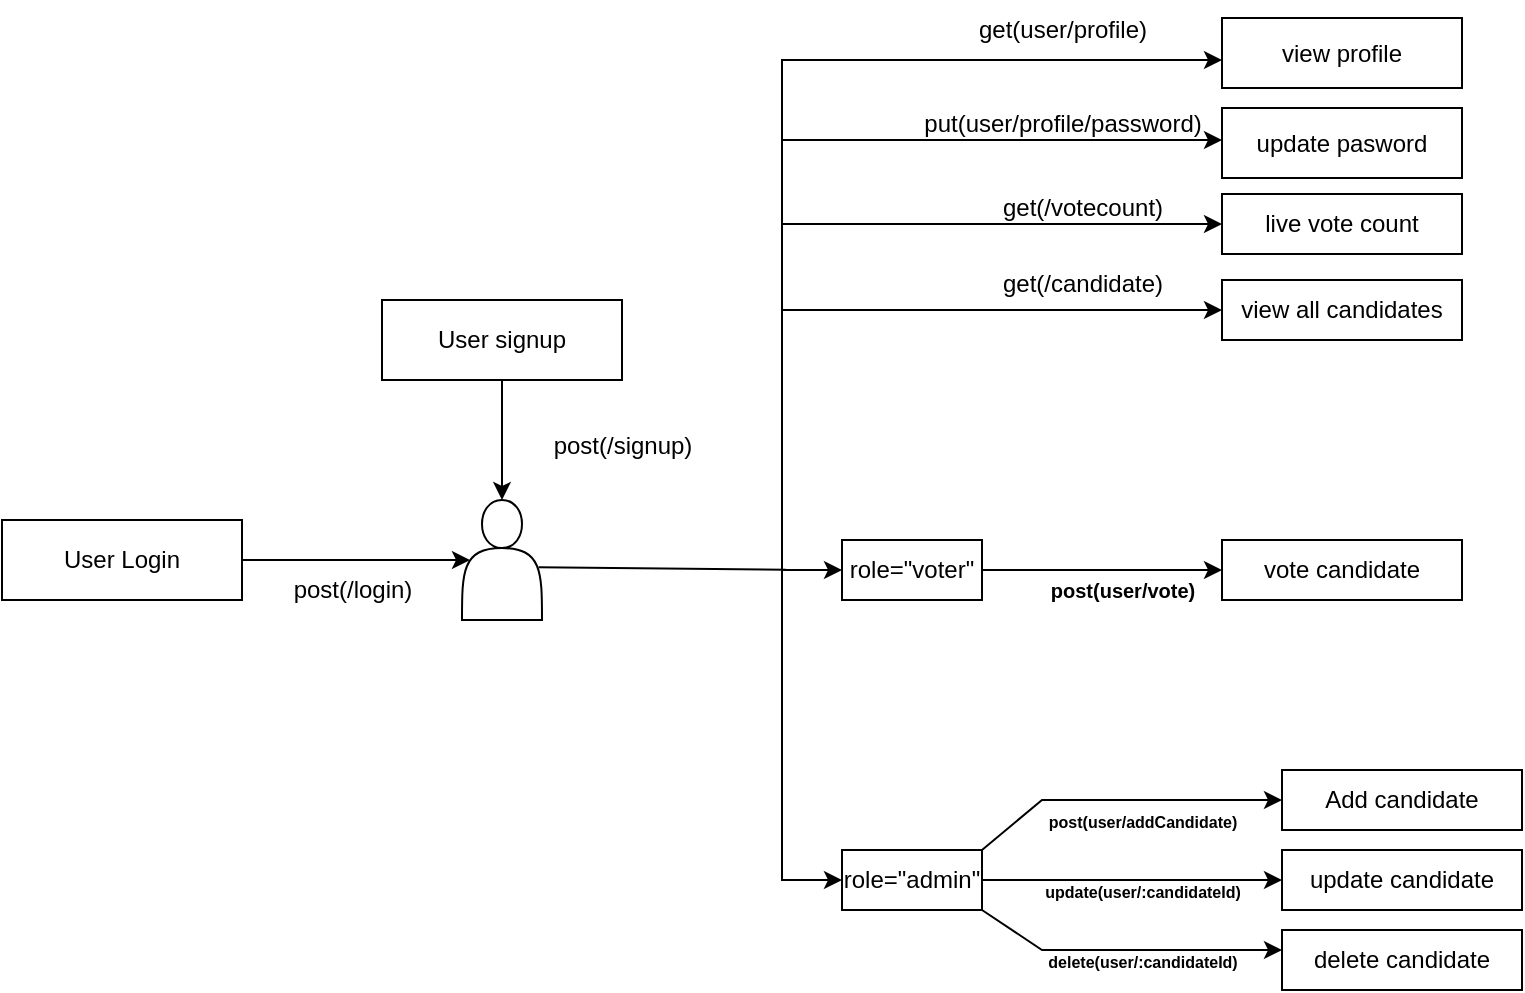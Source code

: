 <mxfile>
    <diagram id="FjIwjCrNoC_f-EG2bCmq" name="Page-1">
        <mxGraphModel dx="832" dy="563" grid="1" gridSize="10" guides="1" tooltips="1" connect="1" arrows="1" fold="1" page="1" pageScale="1" pageWidth="850" pageHeight="1100" math="0" shadow="0">
            <root>
                <mxCell id="0"/>
                <mxCell id="1" parent="0"/>
                <mxCell id="62" value="User Login" style="rounded=0;whiteSpace=wrap;html=1;" parent="1" vertex="1">
                    <mxGeometry x="10" y="350" width="120" height="40" as="geometry"/>
                </mxCell>
                <mxCell id="65" style="edgeStyle=none;html=1;exitX=0.5;exitY=1;exitDx=0;exitDy=0;entryX=0.5;entryY=0;entryDx=0;entryDy=0;" parent="1" source="63" target="64" edge="1">
                    <mxGeometry relative="1" as="geometry"/>
                </mxCell>
                <mxCell id="63" value="User signup" style="rounded=0;whiteSpace=wrap;html=1;" parent="1" vertex="1">
                    <mxGeometry x="200" y="240" width="120" height="40" as="geometry"/>
                </mxCell>
                <mxCell id="64" value="" style="shape=actor;whiteSpace=wrap;html=1;" parent="1" vertex="1">
                    <mxGeometry x="240" y="340" width="40" height="60" as="geometry"/>
                </mxCell>
                <mxCell id="66" style="edgeStyle=none;html=1;exitX=1;exitY=0.5;exitDx=0;exitDy=0;entryX=0.1;entryY=0.5;entryDx=0;entryDy=0;entryPerimeter=0;" parent="1" source="62" target="64" edge="1">
                    <mxGeometry relative="1" as="geometry"/>
                </mxCell>
                <mxCell id="67" value="post(/signup)" style="text;html=1;align=center;verticalAlign=middle;resizable=0;points=[];autosize=1;strokeColor=none;fillColor=none;" parent="1" vertex="1">
                    <mxGeometry x="275" y="298" width="90" height="30" as="geometry"/>
                </mxCell>
                <mxCell id="68" value="post(/login)" style="text;html=1;align=center;verticalAlign=middle;resizable=0;points=[];autosize=1;strokeColor=none;fillColor=none;" parent="1" vertex="1">
                    <mxGeometry x="145" y="370" width="80" height="30" as="geometry"/>
                </mxCell>
                <mxCell id="81" style="edgeStyle=none;html=1;entryX=0;entryY=0.457;entryDx=0;entryDy=0;rounded=0;curved=0;entryPerimeter=0;" parent="1" target="72" edge="1">
                    <mxGeometry relative="1" as="geometry">
                        <mxPoint x="390" y="245" as="targetPoint"/>
                        <mxPoint x="400" y="375" as="sourcePoint"/>
                        <Array as="points">
                            <mxPoint x="400" y="160"/>
                        </Array>
                    </mxGeometry>
                </mxCell>
                <mxCell id="72" value="&lt;span style=&quot;color: rgb(0, 0, 0);&quot;&gt;update pasword&lt;/span&gt;" style="rounded=0;whiteSpace=wrap;html=1;" parent="1" vertex="1">
                    <mxGeometry x="620" y="144" width="120" height="35" as="geometry"/>
                </mxCell>
                <mxCell id="78" style="edgeStyle=none;html=1;rounded=0;curved=0;entryX=0;entryY=0.5;entryDx=0;entryDy=0;" parent="1" target="90" edge="1">
                    <mxGeometry relative="1" as="geometry">
                        <mxPoint x="430" y="500" as="targetPoint"/>
                        <mxPoint x="400" y="370" as="sourcePoint"/>
                        <Array as="points">
                            <mxPoint x="400" y="530"/>
                        </Array>
                    </mxGeometry>
                </mxCell>
                <mxCell id="74" value="&lt;span style=&quot;color: rgb(0, 0, 0);&quot;&gt;update candidate&lt;/span&gt;" style="rounded=0;whiteSpace=wrap;html=1;" parent="1" vertex="1">
                    <mxGeometry x="650" y="515" width="120" height="30" as="geometry"/>
                </mxCell>
                <mxCell id="82" value="" style="endArrow=none;html=1;entryX=0.957;entryY=0.56;entryDx=0;entryDy=0;entryPerimeter=0;" parent="1" target="64" edge="1">
                    <mxGeometry width="50" height="50" relative="1" as="geometry">
                        <mxPoint x="402" y="374.9" as="sourcePoint"/>
                        <mxPoint x="280" y="375" as="targetPoint"/>
                    </mxGeometry>
                </mxCell>
                <mxCell id="83" value="live vote count" style="rounded=0;whiteSpace=wrap;html=1;" parent="1" vertex="1">
                    <mxGeometry x="620" y="187" width="120" height="30" as="geometry"/>
                </mxCell>
                <mxCell id="84" value="" style="endArrow=classic;html=1;entryX=0;entryY=0.5;entryDx=0;entryDy=0;rounded=0;curved=0;" parent="1" edge="1">
                    <mxGeometry width="50" height="50" relative="1" as="geometry">
                        <mxPoint x="400" y="160" as="sourcePoint"/>
                        <mxPoint x="620" y="120.0" as="targetPoint"/>
                        <Array as="points">
                            <mxPoint x="400" y="120"/>
                        </Array>
                    </mxGeometry>
                </mxCell>
                <mxCell id="86" value="delete&amp;nbsp;&lt;span style=&quot;color: rgb(0, 0, 0);&quot;&gt;candidate&lt;/span&gt;" style="rounded=0;whiteSpace=wrap;html=1;" parent="1" vertex="1">
                    <mxGeometry x="650" y="555" width="120" height="30" as="geometry"/>
                </mxCell>
                <mxCell id="92" style="edgeStyle=none;html=1;exitX=1;exitY=0.5;exitDx=0;exitDy=0;entryX=0;entryY=0.5;entryDx=0;entryDy=0;" parent="1" source="90" target="74" edge="1">
                    <mxGeometry relative="1" as="geometry">
                        <mxPoint x="530" y="495" as="targetPoint"/>
                    </mxGeometry>
                </mxCell>
                <mxCell id="87" value="Add candidate" style="rounded=0;whiteSpace=wrap;html=1;" parent="1" vertex="1">
                    <mxGeometry x="650" y="475" width="120" height="30" as="geometry"/>
                </mxCell>
                <mxCell id="90" value="role=&quot;admin&quot;" style="rounded=0;whiteSpace=wrap;html=1;" parent="1" vertex="1">
                    <mxGeometry x="430" y="515" width="70" height="30" as="geometry"/>
                </mxCell>
                <mxCell id="93" style="edgeStyle=none;html=1;exitX=1;exitY=1;exitDx=0;exitDy=0;entryX=0;entryY=0.5;entryDx=0;entryDy=0;rounded=0;curved=0;" parent="1" source="90" edge="1">
                    <mxGeometry relative="1" as="geometry">
                        <mxPoint x="650" y="565" as="targetPoint"/>
                        <mxPoint x="500" y="540" as="sourcePoint"/>
                        <Array as="points">
                            <mxPoint x="530" y="565"/>
                        </Array>
                    </mxGeometry>
                </mxCell>
                <mxCell id="94" style="edgeStyle=none;html=1;exitX=1;exitY=0;exitDx=0;exitDy=0;entryX=0;entryY=0.5;entryDx=0;entryDy=0;rounded=0;curved=0;" parent="1" source="90" target="87" edge="1">
                    <mxGeometry relative="1" as="geometry">
                        <mxPoint x="629.16" y="491.14" as="targetPoint"/>
                        <mxPoint x="530" y="494.86" as="sourcePoint"/>
                        <Array as="points">
                            <mxPoint x="530" y="490"/>
                        </Array>
                    </mxGeometry>
                </mxCell>
                <mxCell id="97" value="&lt;font style=&quot;font-size: 8px;&quot;&gt;&lt;b&gt;delete(user/:candidateId)&lt;/b&gt;&lt;/font&gt;" style="text;html=1;align=center;verticalAlign=middle;resizable=0;points=[];autosize=1;strokeColor=none;fillColor=none;" parent="1" vertex="1">
                    <mxGeometry x="520" y="555" width="120" height="30" as="geometry"/>
                </mxCell>
                <mxCell id="100" value="&lt;font style=&quot;font-size: 8px;&quot;&gt;&lt;b&gt;update(user/:candidateId)&lt;/b&gt;&lt;/font&gt;" style="text;html=1;align=center;verticalAlign=middle;resizable=0;points=[];autosize=1;strokeColor=none;fillColor=none;" parent="1" vertex="1">
                    <mxGeometry x="520" y="520" width="120" height="30" as="geometry"/>
                </mxCell>
                <mxCell id="103" value="&lt;span style=&quot;color: rgb(0, 0, 0);&quot;&gt;put(user/profile/password)&lt;/span&gt;" style="text;html=1;align=center;verticalAlign=middle;resizable=0;points=[];autosize=1;strokeColor=none;fillColor=none;" parent="1" vertex="1">
                    <mxGeometry x="460" y="137" width="160" height="30" as="geometry"/>
                </mxCell>
                <mxCell id="104" value="get(/votecount)" style="text;html=1;align=center;verticalAlign=middle;resizable=0;points=[];autosize=1;strokeColor=none;fillColor=none;" parent="1" vertex="1">
                    <mxGeometry x="500" y="179" width="100" height="30" as="geometry"/>
                </mxCell>
                <mxCell id="105" value="view profile" style="rounded=0;whiteSpace=wrap;html=1;" parent="1" vertex="1">
                    <mxGeometry x="620" y="99" width="120" height="35" as="geometry"/>
                </mxCell>
                <mxCell id="106" style="edgeStyle=none;html=1;entryX=0;entryY=0.5;entryDx=0;entryDy=0;rounded=0;curved=0;" parent="1" target="83" edge="1">
                    <mxGeometry relative="1" as="geometry">
                        <mxPoint x="560" y="196" as="targetPoint"/>
                        <mxPoint x="400" y="328" as="sourcePoint"/>
                        <Array as="points">
                            <mxPoint x="400" y="202"/>
                        </Array>
                    </mxGeometry>
                </mxCell>
                <mxCell id="107" value="get(user/profile)" style="text;html=1;align=center;verticalAlign=middle;resizable=0;points=[];autosize=1;strokeColor=none;fillColor=none;" parent="1" vertex="1">
                    <mxGeometry x="485" y="90" width="110" height="30" as="geometry"/>
                </mxCell>
                <mxCell id="110" value="vote&amp;nbsp;&lt;span style=&quot;color: rgb(0, 0, 0);&quot;&gt;candidate&lt;/span&gt;" style="rounded=0;whiteSpace=wrap;html=1;" parent="1" vertex="1">
                    <mxGeometry x="620" y="360" width="120" height="30" as="geometry"/>
                </mxCell>
                <mxCell id="117" style="edgeStyle=none;html=1;entryX=0;entryY=0.5;entryDx=0;entryDy=0;" parent="1" target="113" edge="1">
                    <mxGeometry relative="1" as="geometry">
                        <mxPoint x="400" y="375.143" as="targetPoint"/>
                        <mxPoint x="400" y="375" as="sourcePoint"/>
                    </mxGeometry>
                </mxCell>
                <mxCell id="132" style="edgeStyle=none;html=1;exitX=1;exitY=0.5;exitDx=0;exitDy=0;entryX=0;entryY=0.5;entryDx=0;entryDy=0;" parent="1" source="113" target="110" edge="1">
                    <mxGeometry relative="1" as="geometry"/>
                </mxCell>
                <mxCell id="113" value="role=&quot;voter&quot;" style="rounded=0;whiteSpace=wrap;html=1;" parent="1" vertex="1">
                    <mxGeometry x="430" y="360" width="70" height="30" as="geometry"/>
                </mxCell>
                <mxCell id="122" value="&lt;font style=&quot;font-size: 10px;&quot;&gt;&lt;b style=&quot;&quot;&gt;post(user/vote)&lt;/b&gt;&lt;/font&gt;" style="text;html=1;align=center;verticalAlign=middle;resizable=0;points=[];autosize=1;strokeColor=none;fillColor=none;" parent="1" vertex="1">
                    <mxGeometry x="520" y="370" width="100" height="30" as="geometry"/>
                </mxCell>
                <mxCell id="123" value="&lt;font style=&quot;font-size: 8px;&quot;&gt;&lt;b&gt;post(user/addCandidate)&lt;/b&gt;&lt;/font&gt;" style="text;html=1;align=center;verticalAlign=middle;resizable=0;points=[];autosize=1;strokeColor=none;fillColor=none;" parent="1" vertex="1">
                    <mxGeometry x="520" y="485" width="120" height="30" as="geometry"/>
                </mxCell>
                <mxCell id="128" value="view all candidates" style="rounded=0;whiteSpace=wrap;html=1;" parent="1" vertex="1">
                    <mxGeometry x="620" y="230" width="120" height="30" as="geometry"/>
                </mxCell>
                <mxCell id="129" value="" style="endArrow=classic;html=1;entryX=0;entryY=0.5;entryDx=0;entryDy=0;rounded=0;curved=0;" parent="1" target="128" edge="1">
                    <mxGeometry width="50" height="50" relative="1" as="geometry">
                        <mxPoint x="400" y="290" as="sourcePoint"/>
                        <mxPoint x="620" y="250" as="targetPoint"/>
                        <Array as="points">
                            <mxPoint x="400" y="245"/>
                        </Array>
                    </mxGeometry>
                </mxCell>
                <mxCell id="131" value="get(/candidate)" style="text;html=1;align=center;verticalAlign=middle;resizable=0;points=[];autosize=1;strokeColor=none;fillColor=none;" parent="1" vertex="1">
                    <mxGeometry x="500" y="217" width="100" height="30" as="geometry"/>
                </mxCell>
            </root>
        </mxGraphModel>
    </diagram>
</mxfile>
